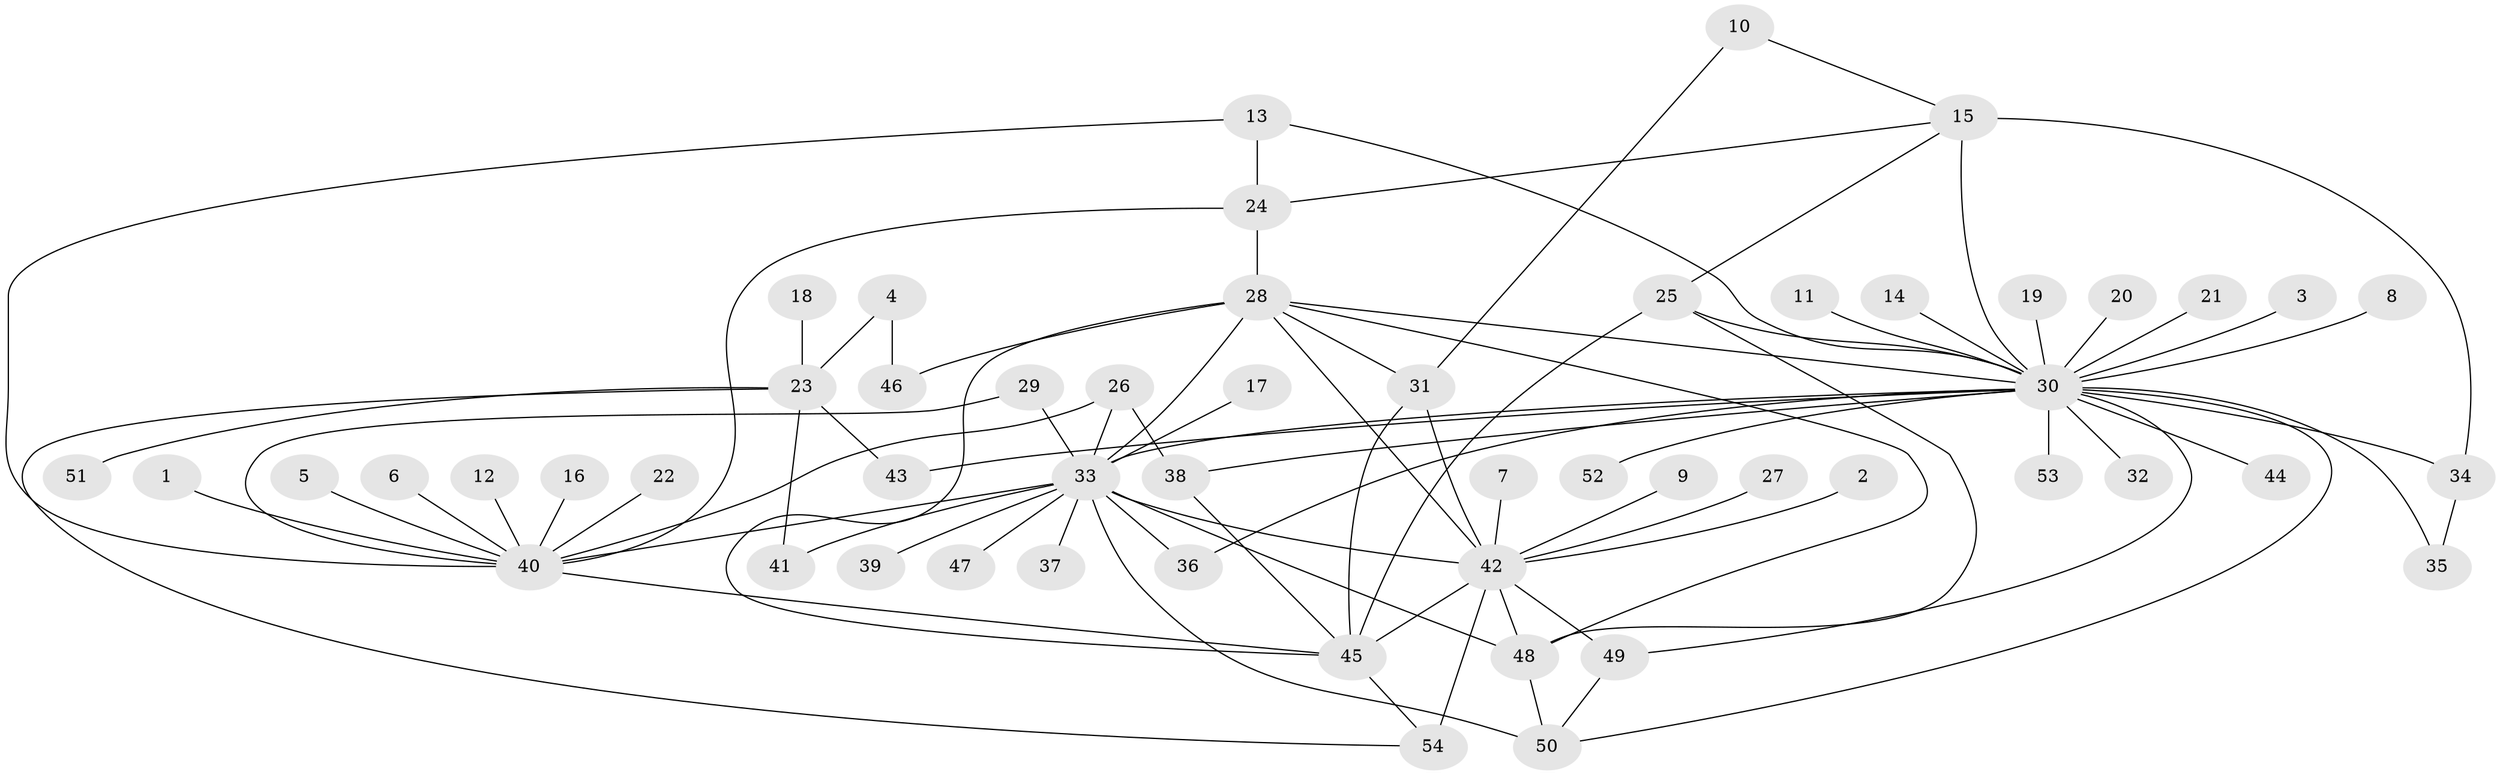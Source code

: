 // original degree distribution, {27: 0.007518796992481203, 18: 0.007518796992481203, 15: 0.007518796992481203, 10: 0.007518796992481203, 17: 0.007518796992481203, 4: 0.06015037593984962, 6: 0.022556390977443608, 7: 0.022556390977443608, 1: 0.518796992481203, 3: 0.06766917293233082, 2: 0.23308270676691728, 5: 0.03007518796992481, 8: 0.007518796992481203}
// Generated by graph-tools (version 1.1) at 2025/36/03/04/25 23:36:48]
// undirected, 54 vertices, 84 edges
graph export_dot {
  node [color=gray90,style=filled];
  1;
  2;
  3;
  4;
  5;
  6;
  7;
  8;
  9;
  10;
  11;
  12;
  13;
  14;
  15;
  16;
  17;
  18;
  19;
  20;
  21;
  22;
  23;
  24;
  25;
  26;
  27;
  28;
  29;
  30;
  31;
  32;
  33;
  34;
  35;
  36;
  37;
  38;
  39;
  40;
  41;
  42;
  43;
  44;
  45;
  46;
  47;
  48;
  49;
  50;
  51;
  52;
  53;
  54;
  1 -- 40 [weight=1.0];
  2 -- 42 [weight=1.0];
  3 -- 30 [weight=1.0];
  4 -- 23 [weight=1.0];
  4 -- 46 [weight=2.0];
  5 -- 40 [weight=1.0];
  6 -- 40 [weight=1.0];
  7 -- 42 [weight=1.0];
  8 -- 30 [weight=1.0];
  9 -- 42 [weight=1.0];
  10 -- 15 [weight=1.0];
  10 -- 31 [weight=1.0];
  11 -- 30 [weight=1.0];
  12 -- 40 [weight=1.0];
  13 -- 24 [weight=1.0];
  13 -- 30 [weight=1.0];
  13 -- 40 [weight=1.0];
  14 -- 30 [weight=1.0];
  15 -- 24 [weight=1.0];
  15 -- 25 [weight=1.0];
  15 -- 30 [weight=2.0];
  15 -- 34 [weight=2.0];
  16 -- 40 [weight=1.0];
  17 -- 33 [weight=1.0];
  18 -- 23 [weight=1.0];
  19 -- 30 [weight=1.0];
  20 -- 30 [weight=1.0];
  21 -- 30 [weight=1.0];
  22 -- 40 [weight=1.0];
  23 -- 41 [weight=1.0];
  23 -- 43 [weight=1.0];
  23 -- 51 [weight=1.0];
  23 -- 54 [weight=1.0];
  24 -- 28 [weight=2.0];
  24 -- 40 [weight=2.0];
  25 -- 30 [weight=1.0];
  25 -- 45 [weight=1.0];
  25 -- 48 [weight=1.0];
  26 -- 33 [weight=1.0];
  26 -- 38 [weight=1.0];
  26 -- 40 [weight=1.0];
  27 -- 42 [weight=1.0];
  28 -- 30 [weight=1.0];
  28 -- 31 [weight=1.0];
  28 -- 33 [weight=1.0];
  28 -- 42 [weight=1.0];
  28 -- 45 [weight=1.0];
  28 -- 46 [weight=1.0];
  28 -- 48 [weight=1.0];
  29 -- 33 [weight=1.0];
  29 -- 40 [weight=2.0];
  30 -- 32 [weight=1.0];
  30 -- 33 [weight=1.0];
  30 -- 34 [weight=1.0];
  30 -- 35 [weight=1.0];
  30 -- 36 [weight=1.0];
  30 -- 38 [weight=1.0];
  30 -- 43 [weight=1.0];
  30 -- 44 [weight=1.0];
  30 -- 49 [weight=1.0];
  30 -- 50 [weight=1.0];
  30 -- 52 [weight=1.0];
  30 -- 53 [weight=1.0];
  31 -- 42 [weight=1.0];
  31 -- 45 [weight=1.0];
  33 -- 36 [weight=1.0];
  33 -- 37 [weight=1.0];
  33 -- 39 [weight=1.0];
  33 -- 40 [weight=1.0];
  33 -- 41 [weight=1.0];
  33 -- 42 [weight=1.0];
  33 -- 47 [weight=1.0];
  33 -- 48 [weight=1.0];
  33 -- 50 [weight=1.0];
  34 -- 35 [weight=1.0];
  38 -- 45 [weight=1.0];
  40 -- 45 [weight=1.0];
  42 -- 45 [weight=1.0];
  42 -- 48 [weight=1.0];
  42 -- 49 [weight=1.0];
  42 -- 54 [weight=2.0];
  45 -- 54 [weight=1.0];
  48 -- 50 [weight=1.0];
  49 -- 50 [weight=1.0];
}
